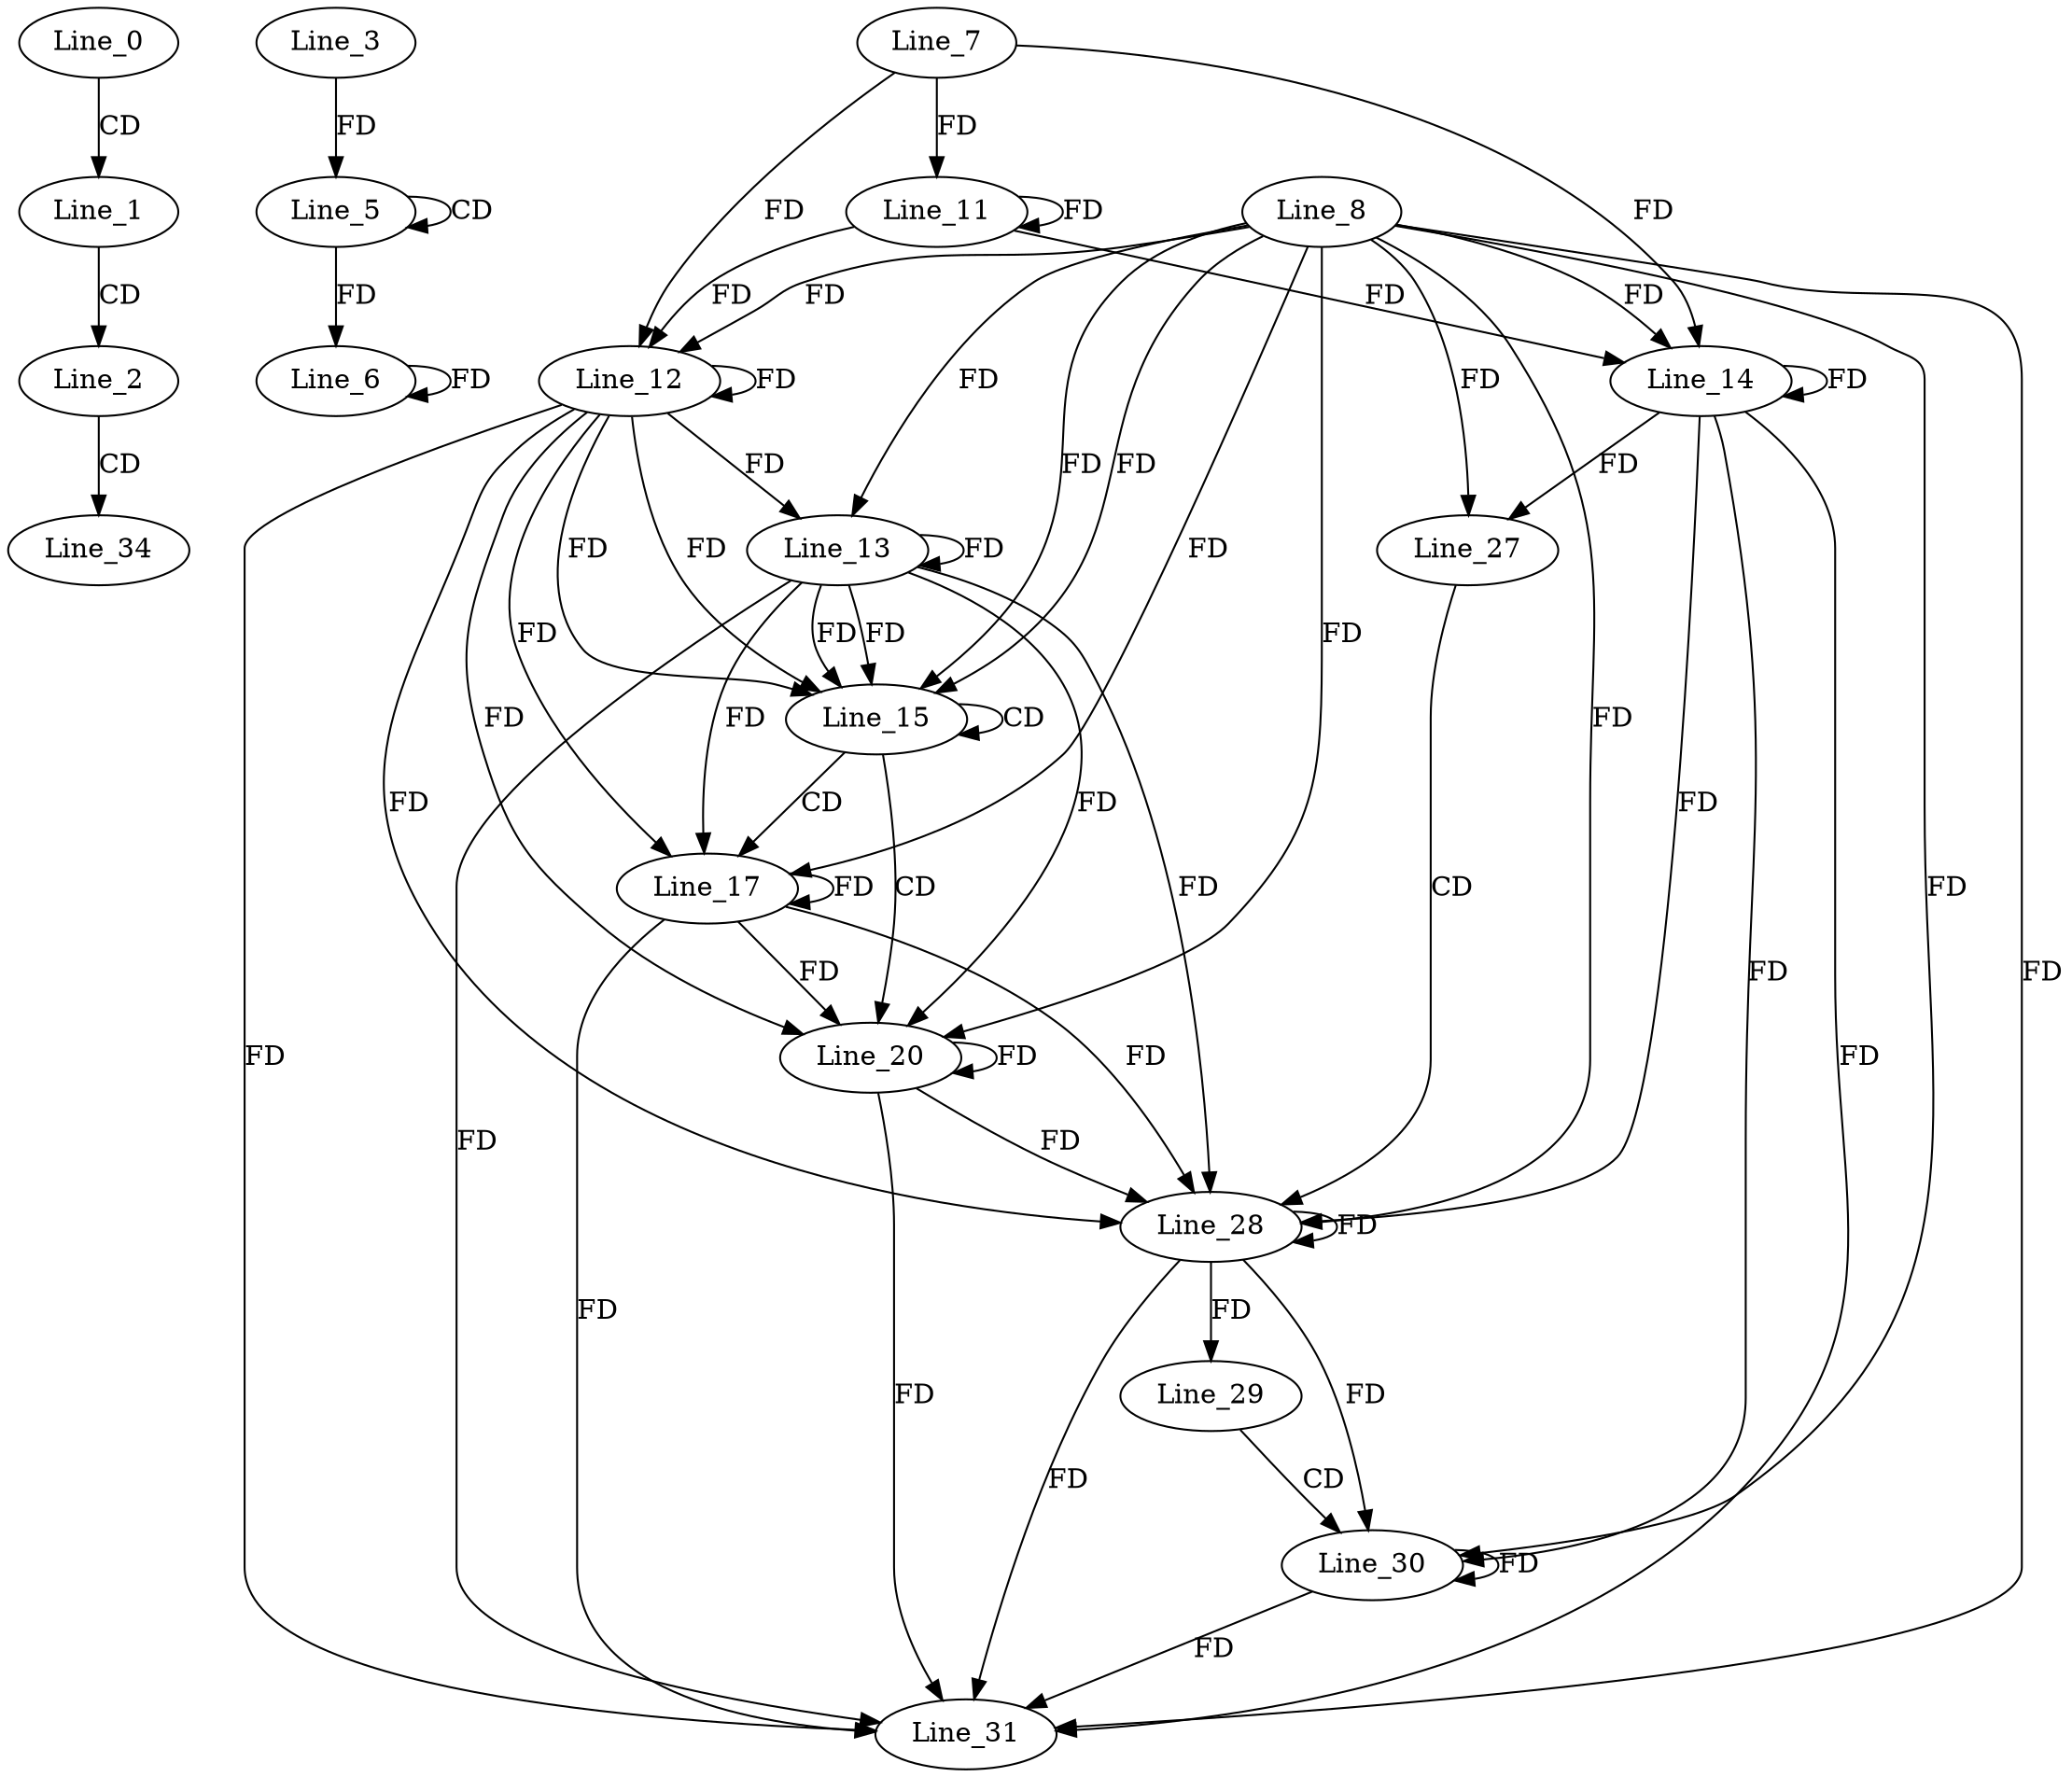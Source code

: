 digraph G {
  Line_0;
  Line_1;
  Line_2;
  Line_5;
  Line_5;
  Line_3;
  Line_6;
  Line_6;
  Line_7;
  Line_11;
  Line_8;
  Line_12;
  Line_12;
  Line_13;
  Line_13;
  Line_14;
  Line_14;
  Line_15;
  Line_15;
  Line_17;
  Line_17;
  Line_20;
  Line_20;
  Line_27;
  Line_28;
  Line_28;
  Line_29;
  Line_30;
  Line_31;
  Line_34;
  Line_0 -> Line_1 [ label="CD" ];
  Line_1 -> Line_2 [ label="CD" ];
  Line_5 -> Line_5 [ label="CD" ];
  Line_3 -> Line_5 [ label="FD" ];
  Line_5 -> Line_6 [ label="FD" ];
  Line_6 -> Line_6 [ label="FD" ];
  Line_7 -> Line_11 [ label="FD" ];
  Line_11 -> Line_11 [ label="FD" ];
  Line_8 -> Line_12 [ label="FD" ];
  Line_12 -> Line_12 [ label="FD" ];
  Line_7 -> Line_12 [ label="FD" ];
  Line_11 -> Line_12 [ label="FD" ];
  Line_8 -> Line_13 [ label="FD" ];
  Line_12 -> Line_13 [ label="FD" ];
  Line_13 -> Line_13 [ label="FD" ];
  Line_8 -> Line_14 [ label="FD" ];
  Line_14 -> Line_14 [ label="FD" ];
  Line_7 -> Line_14 [ label="FD" ];
  Line_11 -> Line_14 [ label="FD" ];
  Line_8 -> Line_15 [ label="FD" ];
  Line_12 -> Line_15 [ label="FD" ];
  Line_13 -> Line_15 [ label="FD" ];
  Line_15 -> Line_15 [ label="CD" ];
  Line_8 -> Line_15 [ label="FD" ];
  Line_12 -> Line_15 [ label="FD" ];
  Line_13 -> Line_15 [ label="FD" ];
  Line_15 -> Line_17 [ label="CD" ];
  Line_8 -> Line_17 [ label="FD" ];
  Line_12 -> Line_17 [ label="FD" ];
  Line_13 -> Line_17 [ label="FD" ];
  Line_17 -> Line_17 [ label="FD" ];
  Line_15 -> Line_20 [ label="CD" ];
  Line_8 -> Line_20 [ label="FD" ];
  Line_12 -> Line_20 [ label="FD" ];
  Line_13 -> Line_20 [ label="FD" ];
  Line_17 -> Line_20 [ label="FD" ];
  Line_20 -> Line_20 [ label="FD" ];
  Line_8 -> Line_27 [ label="FD" ];
  Line_14 -> Line_27 [ label="FD" ];
  Line_27 -> Line_28 [ label="CD" ];
  Line_8 -> Line_28 [ label="FD" ];
  Line_14 -> Line_28 [ label="FD" ];
  Line_28 -> Line_28 [ label="FD" ];
  Line_12 -> Line_28 [ label="FD" ];
  Line_13 -> Line_28 [ label="FD" ];
  Line_17 -> Line_28 [ label="FD" ];
  Line_20 -> Line_28 [ label="FD" ];
  Line_28 -> Line_29 [ label="FD" ];
  Line_29 -> Line_30 [ label="CD" ];
  Line_8 -> Line_30 [ label="FD" ];
  Line_14 -> Line_30 [ label="FD" ];
  Line_28 -> Line_30 [ label="FD" ];
  Line_30 -> Line_30 [ label="FD" ];
  Line_8 -> Line_31 [ label="FD" ];
  Line_12 -> Line_31 [ label="FD" ];
  Line_13 -> Line_31 [ label="FD" ];
  Line_17 -> Line_31 [ label="FD" ];
  Line_20 -> Line_31 [ label="FD" ];
  Line_14 -> Line_31 [ label="FD" ];
  Line_28 -> Line_31 [ label="FD" ];
  Line_30 -> Line_31 [ label="FD" ];
  Line_2 -> Line_34 [ label="CD" ];
}
